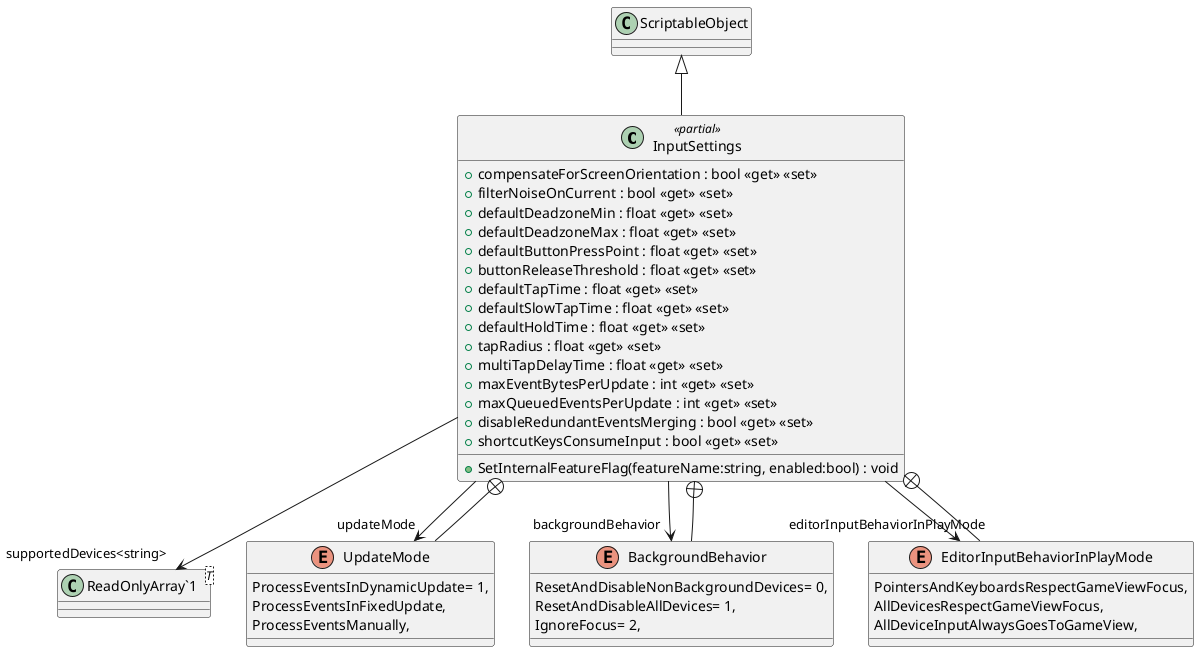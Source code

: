 @startuml
class InputSettings <<partial>> {
    + compensateForScreenOrientation : bool <<get>> <<set>>
    + filterNoiseOnCurrent : bool <<get>> <<set>>
    + defaultDeadzoneMin : float <<get>> <<set>>
    + defaultDeadzoneMax : float <<get>> <<set>>
    + defaultButtonPressPoint : float <<get>> <<set>>
    + buttonReleaseThreshold : float <<get>> <<set>>
    + defaultTapTime : float <<get>> <<set>>
    + defaultSlowTapTime : float <<get>> <<set>>
    + defaultHoldTime : float <<get>> <<set>>
    + tapRadius : float <<get>> <<set>>
    + multiTapDelayTime : float <<get>> <<set>>
    + maxEventBytesPerUpdate : int <<get>> <<set>>
    + maxQueuedEventsPerUpdate : int <<get>> <<set>>
    + disableRedundantEventsMerging : bool <<get>> <<set>>
    + shortcutKeysConsumeInput : bool <<get>> <<set>>
    + SetInternalFeatureFlag(featureName:string, enabled:bool) : void
}
class "ReadOnlyArray`1"<T> {
}
enum UpdateMode {
    ProcessEventsInDynamicUpdate= 1,
    ProcessEventsInFixedUpdate,
    ProcessEventsManually,
}
enum BackgroundBehavior {
    ResetAndDisableNonBackgroundDevices= 0,
    ResetAndDisableAllDevices= 1,
    IgnoreFocus= 2,
}
enum EditorInputBehaviorInPlayMode {
    PointersAndKeyboardsRespectGameViewFocus,
    AllDevicesRespectGameViewFocus,
    AllDeviceInputAlwaysGoesToGameView,
}
ScriptableObject <|-- InputSettings
InputSettings --> "updateMode" UpdateMode
InputSettings --> "backgroundBehavior" BackgroundBehavior
InputSettings --> "editorInputBehaviorInPlayMode" EditorInputBehaviorInPlayMode
InputSettings --> "supportedDevices<string>" "ReadOnlyArray`1"
InputSettings +-- UpdateMode
InputSettings +-- BackgroundBehavior
InputSettings +-- EditorInputBehaviorInPlayMode
@enduml
